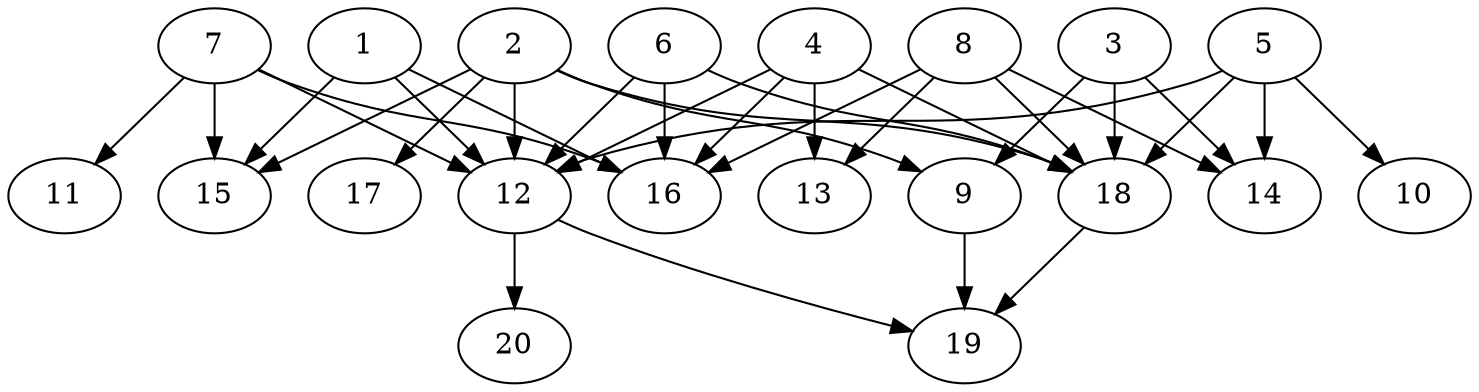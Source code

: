 // DAG automatically generated by daggen at Thu Oct  3 13:58:42 2019
// ./daggen --dot -n 20 --ccr 0.3 --fat 0.7 --regular 0.5 --density 0.7 --mindata 5242880 --maxdata 52428800 
digraph G {
  1 [size="53753173", alpha="0.15", expect_size="16125952"] 
  1 -> 12 [size ="16125952"]
  1 -> 15 [size ="16125952"]
  1 -> 16 [size ="16125952"]
  2 [size="125767680", alpha="0.06", expect_size="37730304"] 
  2 -> 9 [size ="37730304"]
  2 -> 12 [size ="37730304"]
  2 -> 15 [size ="37730304"]
  2 -> 17 [size ="37730304"]
  2 -> 18 [size ="37730304"]
  3 [size="120678400", alpha="0.07", expect_size="36203520"] 
  3 -> 9 [size ="36203520"]
  3 -> 14 [size ="36203520"]
  3 -> 18 [size ="36203520"]
  4 [size="89477120", alpha="0.17", expect_size="26843136"] 
  4 -> 12 [size ="26843136"]
  4 -> 13 [size ="26843136"]
  4 -> 16 [size ="26843136"]
  4 -> 18 [size ="26843136"]
  5 [size="28934827", alpha="0.00", expect_size="8680448"] 
  5 -> 10 [size ="8680448"]
  5 -> 12 [size ="8680448"]
  5 -> 14 [size ="8680448"]
  5 -> 18 [size ="8680448"]
  6 [size="128054613", alpha="0.13", expect_size="38416384"] 
  6 -> 12 [size ="38416384"]
  6 -> 16 [size ="38416384"]
  6 -> 18 [size ="38416384"]
  7 [size="116363947", alpha="0.17", expect_size="34909184"] 
  7 -> 11 [size ="34909184"]
  7 -> 12 [size ="34909184"]
  7 -> 15 [size ="34909184"]
  7 -> 16 [size ="34909184"]
  8 [size="166294187", alpha="0.10", expect_size="49888256"] 
  8 -> 13 [size ="49888256"]
  8 -> 14 [size ="49888256"]
  8 -> 16 [size ="49888256"]
  8 -> 18 [size ="49888256"]
  9 [size="130000213", alpha="0.16", expect_size="39000064"] 
  9 -> 19 [size ="39000064"]
  10 [size="166297600", alpha="0.12", expect_size="49889280"] 
  11 [size="19193173", alpha="0.12", expect_size="5757952"] 
  12 [size="136024747", alpha="0.15", expect_size="40807424"] 
  12 -> 19 [size ="40807424"]
  12 -> 20 [size ="40807424"]
  13 [size="26552320", alpha="0.10", expect_size="7965696"] 
  14 [size="84428800", alpha="0.01", expect_size="25328640"] 
  15 [size="63645013", alpha="0.07", expect_size="19093504"] 
  16 [size="65873920", alpha="0.15", expect_size="19762176"] 
  17 [size="167307947", alpha="0.14", expect_size="50192384"] 
  18 [size="142267733", alpha="0.17", expect_size="42680320"] 
  18 -> 19 [size ="42680320"]
  19 [size="64651947", alpha="0.09", expect_size="19395584"] 
  20 [size="32262827", alpha="0.13", expect_size="9678848"] 
}
